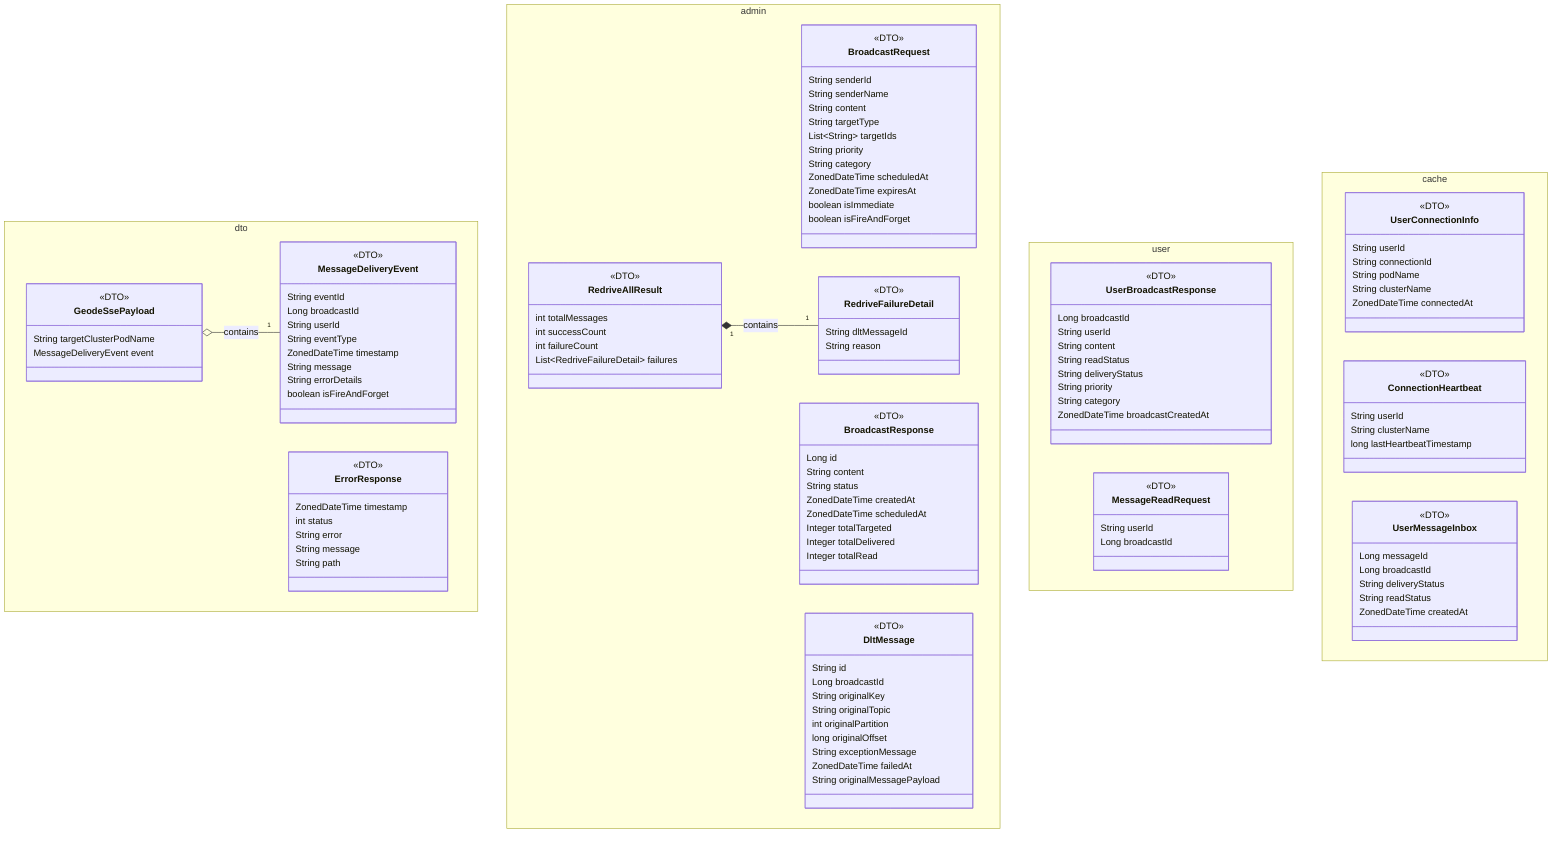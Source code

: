 classDiagram
    direction TB

    namespace dto {
        class MessageDeliveryEvent {
            <<DTO>>
            String eventId
            Long broadcastId
            String userId
            String eventType
            ZonedDateTime timestamp
            String message
            String errorDetails
            boolean isFireAndForget
        }
        class ErrorResponse {
            <<DTO>>
            ZonedDateTime timestamp
            int status
            String error
            String message
            String path
        }
        class GeodeSsePayload {
            <<DTO>>
            String targetClusterPodName
            MessageDeliveryEvent event
        }
    }

    namespace admin {
        class BroadcastRequest {
            <<DTO>>
            String senderId
            String senderName
            String content
            String targetType
            List~String~ targetIds
            String priority
            String category
            ZonedDateTime scheduledAt
            ZonedDateTime expiresAt
            boolean isImmediate
            boolean isFireAndForget
        }
        class BroadcastResponse {
            <<DTO>>
            Long id
            String content
            String status
            ZonedDateTime createdAt
            ZonedDateTime scheduledAt
            Integer totalTargeted
            Integer totalDelivered
            Integer totalRead
        }
        class DltMessage {
            <<DTO>>
            String id
            Long broadcastId
            String originalKey
            String originalTopic
            int originalPartition
            long originalOffset
            String exceptionMessage
            ZonedDateTime failedAt
            String originalMessagePayload
        }
        class RedriveAllResult {
            <<DTO>>
            int totalMessages
            int successCount
            int failureCount
            List~RedriveFailureDetail~ failures
        }
        class RedriveFailureDetail {
            <<DTO>>
            String dltMessageId
            String reason
        }
    }

    namespace user {
        class UserBroadcastResponse {
            <<DTO>>
            Long broadcastId
            String userId
            String content
            String readStatus
            String deliveryStatus
            String priority
            String category
            ZonedDateTime broadcastCreatedAt
        }
        class MessageReadRequest {
            <<DTO>>
            String userId
            Long broadcastId
        }
    }

    namespace cache {
        class UserConnectionInfo {
            <<DTO>>
            String userId
            String connectionId
            String podName
            String clusterName
            ZonedDateTime connectedAt
        }
        class ConnectionHeartbeat {
            <<DTO>>
            String userId
            String clusterName
            long lastHeartbeatTimestamp
        }
        class UserMessageInbox {
            <<DTO>>
            Long messageId
            Long broadcastId
            String deliveryStatus
            String readStatus
            ZonedDateTime createdAt
        }
    }
    
    RedriveAllResult "1" *-- "1" RedriveFailureDetail : contains
    GeodeSsePayload o-- "1" MessageDeliveryEvent : contains